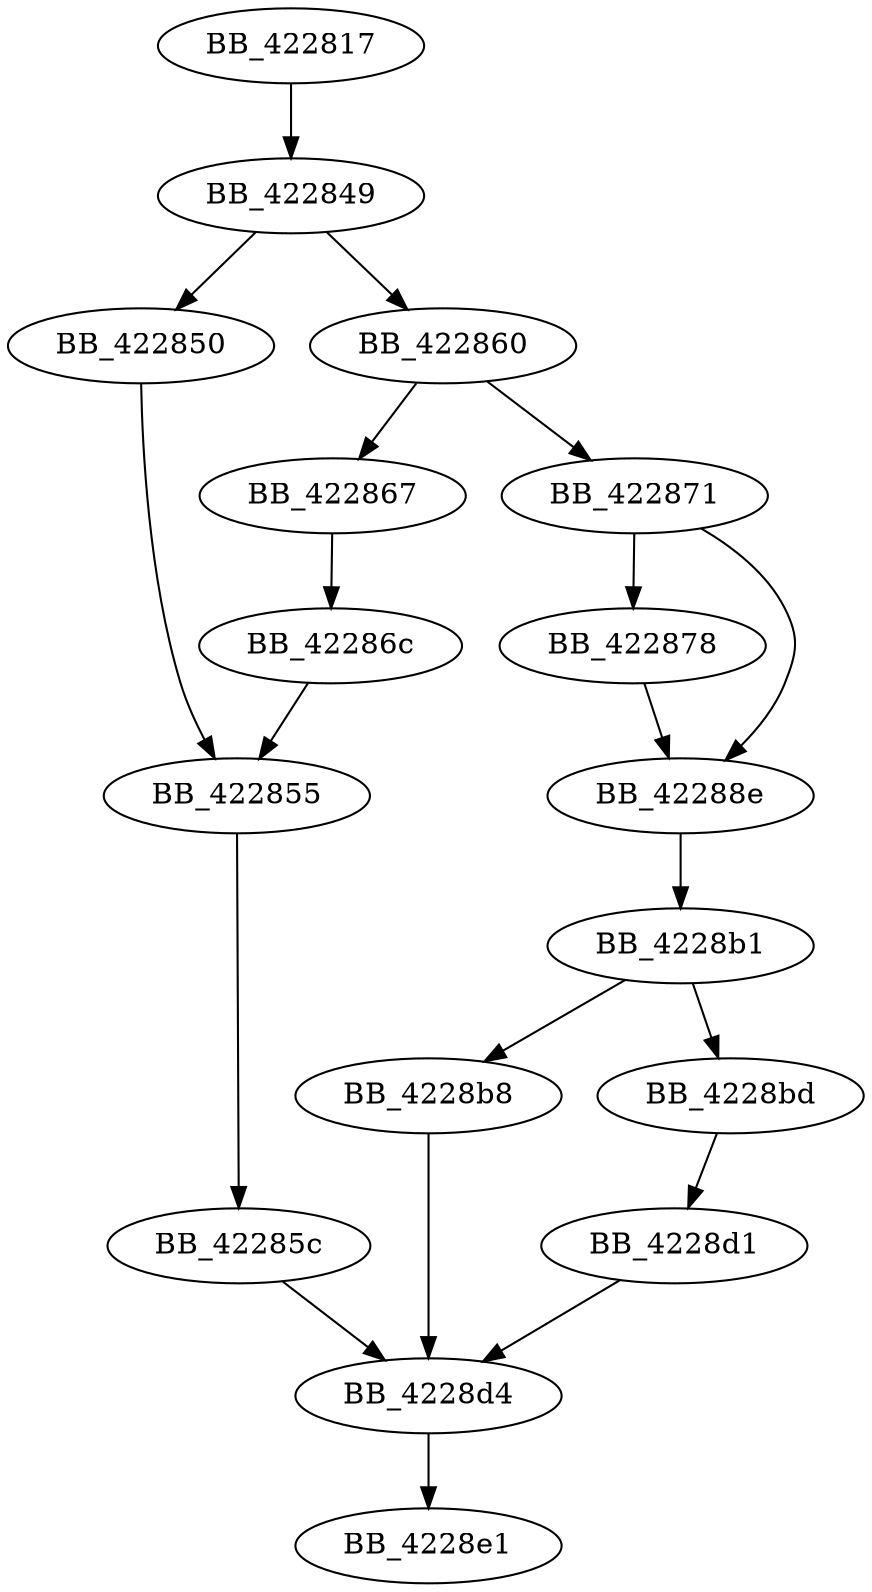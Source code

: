 DiGraph __cftoe_l{
BB_422817->BB_422849
BB_422849->BB_422850
BB_422849->BB_422860
BB_422850->BB_422855
BB_422855->BB_42285c
BB_42285c->BB_4228d4
BB_422860->BB_422867
BB_422860->BB_422871
BB_422867->BB_42286c
BB_42286c->BB_422855
BB_422871->BB_422878
BB_422871->BB_42288e
BB_422878->BB_42288e
BB_42288e->BB_4228b1
BB_4228b1->BB_4228b8
BB_4228b1->BB_4228bd
BB_4228b8->BB_4228d4
BB_4228bd->BB_4228d1
BB_4228d1->BB_4228d4
BB_4228d4->BB_4228e1
}
